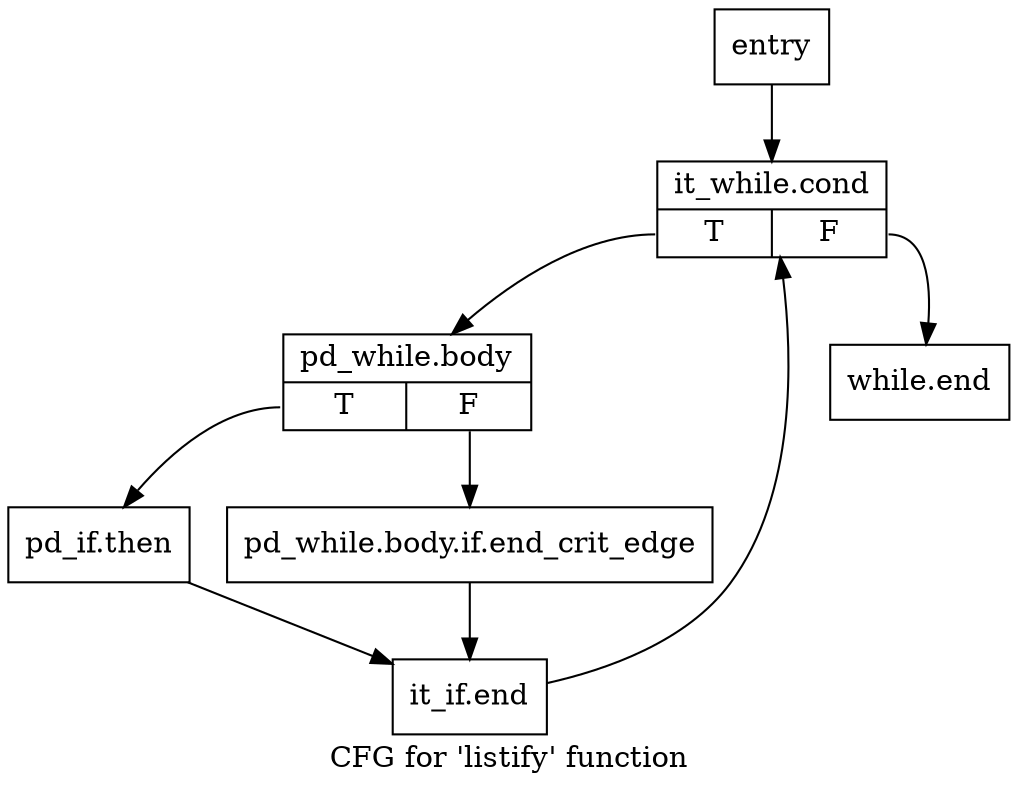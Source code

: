digraph "CFG for 'listify' function" {
	label="CFG for 'listify' function";

	Node0x95d3860 [shape=record,label="{entry}"];
	Node0x95d3860 -> Node0x95d38b0;
	Node0x95d38b0 [shape=record,label="{it_while.cond|{<s0>T|<s1>F}}"];
	Node0x95d38b0:s0 -> Node0x95d3900;
	Node0x95d38b0:s1 -> Node0x95d3a40;
	Node0x95d3900 [shape=record,label="{pd_while.body|{<s0>T|<s1>F}}"];
	Node0x95d3900:s0 -> Node0x95d39a0;
	Node0x95d3900:s1 -> Node0x95d3950;
	Node0x95d3950 [shape=record,label="{pd_while.body.if.end_crit_edge}"];
	Node0x95d3950 -> Node0x95d39f0;
	Node0x95d39a0 [shape=record,label="{pd_if.then}"];
	Node0x95d39a0 -> Node0x95d39f0;
	Node0x95d39f0 [shape=record,label="{it_if.end}"];
	Node0x95d39f0 -> Node0x95d38b0;
	Node0x95d3a40 [shape=record,label="{while.end}"];
}
